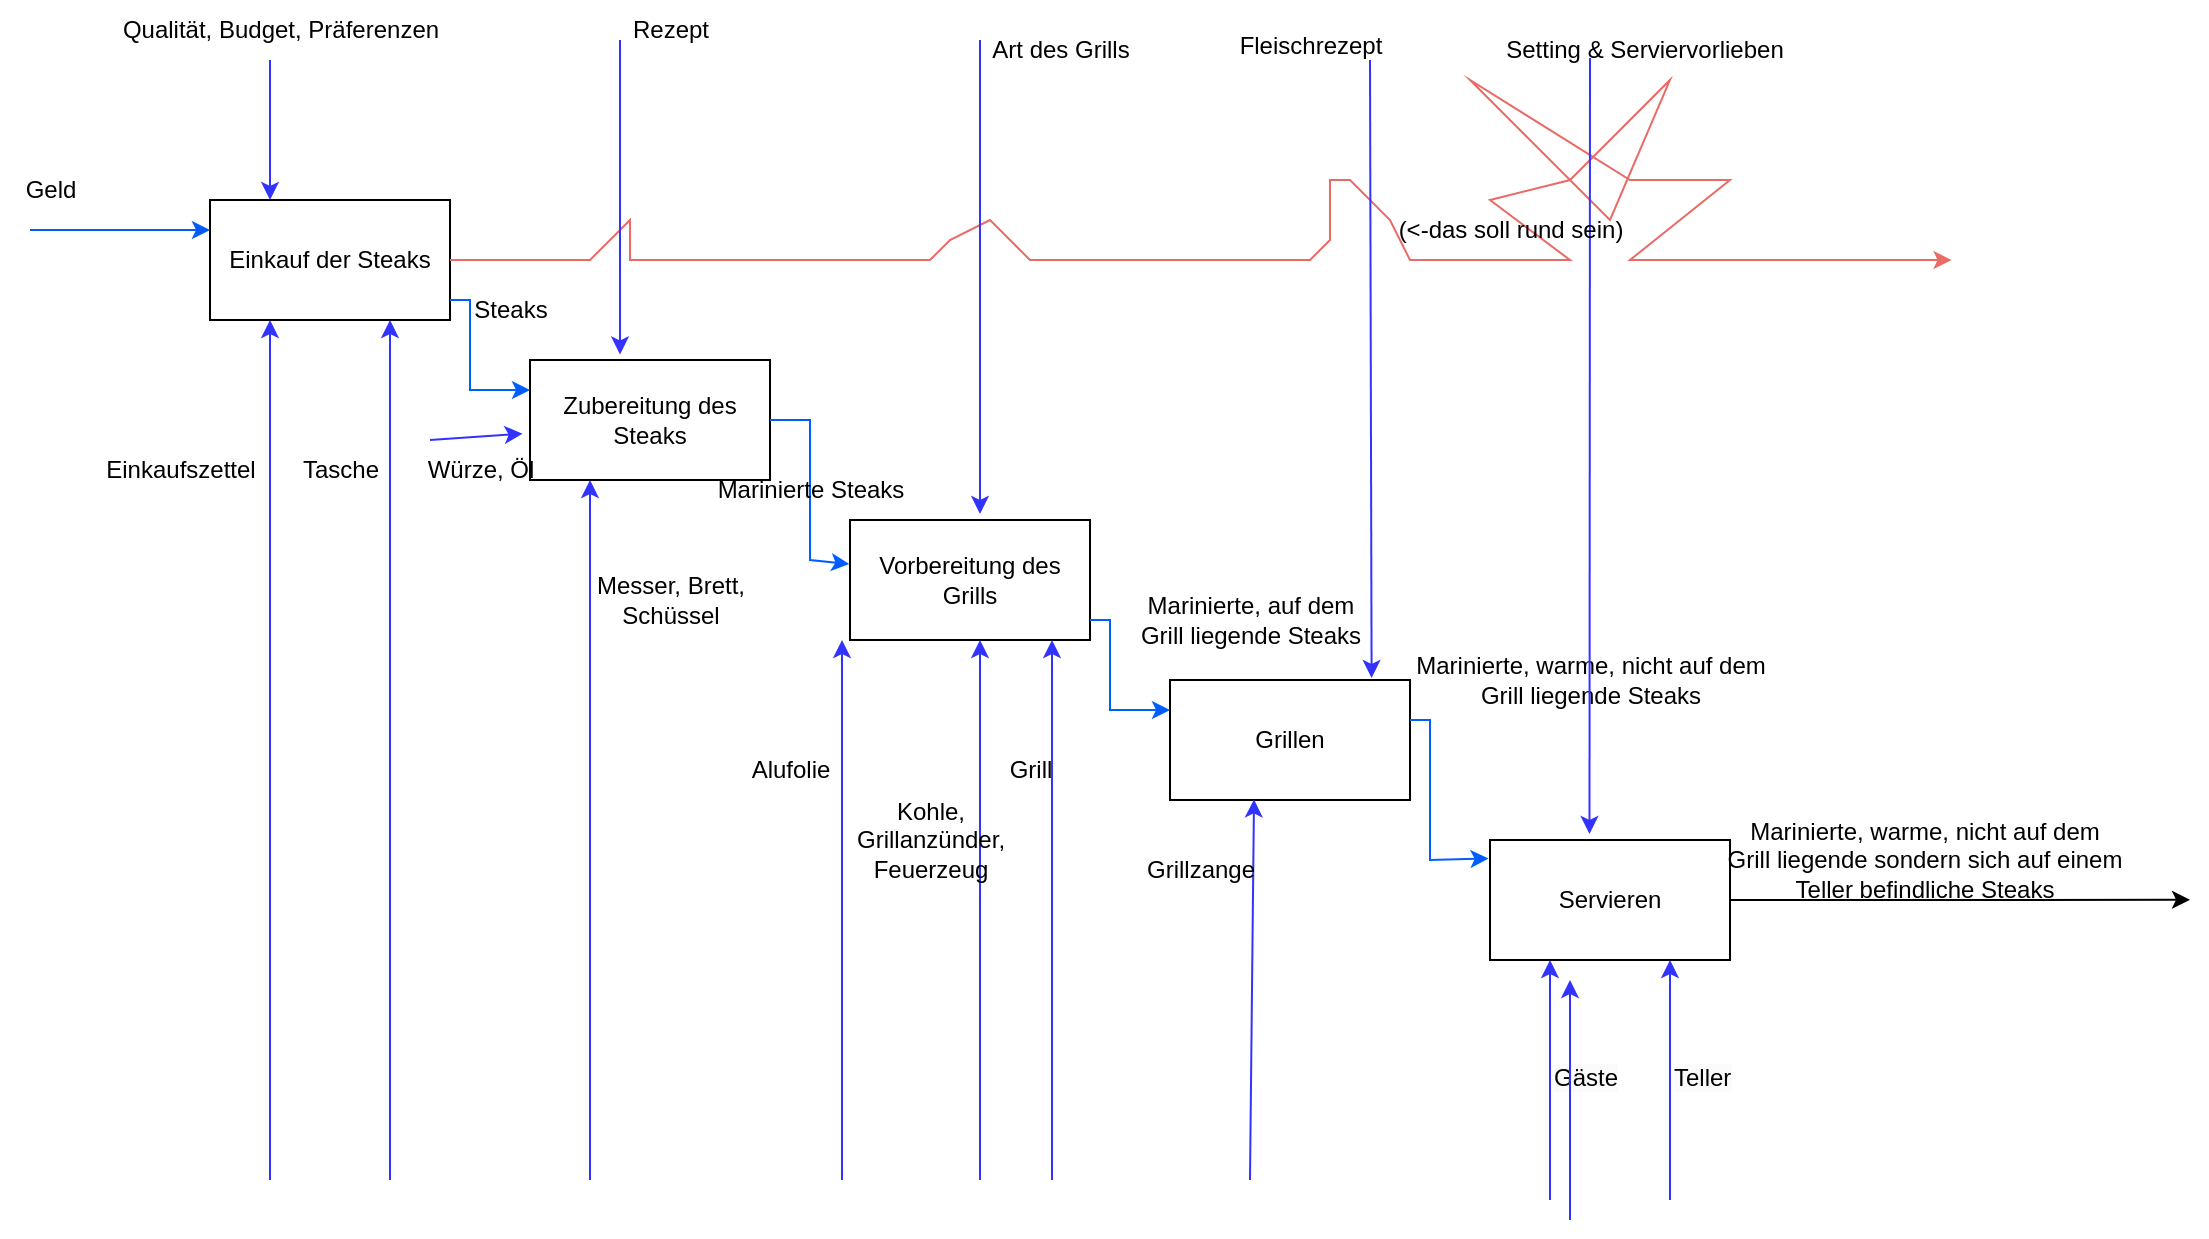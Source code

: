 <mxfile version="22.0.8" type="github">
  <diagram name="Seite-1" id="o4jdSwBVd1RgepoCdTSm">
    <mxGraphModel dx="2501" dy="870" grid="1" gridSize="10" guides="1" tooltips="1" connect="1" arrows="1" fold="1" page="1" pageScale="1" pageWidth="827" pageHeight="1169" math="0" shadow="0">
      <root>
        <mxCell id="0" />
        <mxCell id="1" parent="0" />
        <mxCell id="6N65BO_zx4ahX__2NLoi-1" value="Einkauf der Steaks" style="rounded=0;whiteSpace=wrap;html=1;" parent="1" vertex="1">
          <mxGeometry x="80" y="120" width="120" height="60" as="geometry" />
        </mxCell>
        <mxCell id="6N65BO_zx4ahX__2NLoi-2" value="Vorbereitung des Grills" style="rounded=0;whiteSpace=wrap;html=1;" parent="1" vertex="1">
          <mxGeometry x="400" y="280" width="120" height="60" as="geometry" />
        </mxCell>
        <mxCell id="6N65BO_zx4ahX__2NLoi-3" value="Zubereitung des Steaks" style="rounded=0;whiteSpace=wrap;html=1;" parent="1" vertex="1">
          <mxGeometry x="240" y="200" width="120" height="60" as="geometry" />
        </mxCell>
        <mxCell id="6N65BO_zx4ahX__2NLoi-5" value="Grillen" style="rounded=0;whiteSpace=wrap;html=1;" parent="1" vertex="1">
          <mxGeometry x="560" y="360" width="120" height="60" as="geometry" />
        </mxCell>
        <mxCell id="6N65BO_zx4ahX__2NLoi-59" style="edgeStyle=orthogonalEdgeStyle;rounded=0;orthogonalLoop=1;jettySize=auto;html=1;exitX=1;exitY=0.5;exitDx=0;exitDy=0;" parent="1" source="6N65BO_zx4ahX__2NLoi-7" edge="1">
          <mxGeometry relative="1" as="geometry">
            <mxPoint x="1070" y="469.907" as="targetPoint" />
          </mxGeometry>
        </mxCell>
        <mxCell id="6N65BO_zx4ahX__2NLoi-7" value="Servieren" style="rounded=0;whiteSpace=wrap;html=1;" parent="1" vertex="1">
          <mxGeometry x="720" y="440" width="120" height="60" as="geometry" />
        </mxCell>
        <mxCell id="6N65BO_zx4ahX__2NLoi-8" value="" style="endArrow=classic;html=1;rounded=0;entryX=0;entryY=0.25;entryDx=0;entryDy=0;strokeColor=#005BF7;" parent="1" target="6N65BO_zx4ahX__2NLoi-1" edge="1">
          <mxGeometry width="50" height="50" relative="1" as="geometry">
            <mxPoint x="-10" y="135" as="sourcePoint" />
            <mxPoint x="40" y="140" as="targetPoint" />
          </mxGeometry>
        </mxCell>
        <mxCell id="6N65BO_zx4ahX__2NLoi-9" value="" style="endArrow=classic;html=1;rounded=0;entryX=0.25;entryY=1;entryDx=0;entryDy=0;strokeColor=#3333FF;" parent="1" target="6N65BO_zx4ahX__2NLoi-1" edge="1">
          <mxGeometry width="50" height="50" relative="1" as="geometry">
            <mxPoint x="110" y="610" as="sourcePoint" />
            <mxPoint x="140" y="290" as="targetPoint" />
          </mxGeometry>
        </mxCell>
        <mxCell id="6N65BO_zx4ahX__2NLoi-10" value="" style="endArrow=classic;html=1;rounded=0;entryX=0.75;entryY=1;entryDx=0;entryDy=0;strokeColor=#3333FF;" parent="1" target="6N65BO_zx4ahX__2NLoi-1" edge="1">
          <mxGeometry width="50" height="50" relative="1" as="geometry">
            <mxPoint x="170" y="610" as="sourcePoint" />
            <mxPoint x="170" y="180" as="targetPoint" />
          </mxGeometry>
        </mxCell>
        <mxCell id="6N65BO_zx4ahX__2NLoi-12" value="" style="endArrow=classic;html=1;rounded=0;exitX=1;exitY=0.5;exitDx=0;exitDy=0;strokeColor=#EA6B66;" parent="1" source="6N65BO_zx4ahX__2NLoi-1" edge="1">
          <mxGeometry width="50" height="50" relative="1" as="geometry">
            <mxPoint x="270" y="150" as="sourcePoint" />
            <mxPoint x="950.769" y="150" as="targetPoint" />
            <Array as="points">
              <mxPoint x="270" y="150" />
              <mxPoint x="290" y="130" />
              <mxPoint x="290" y="150" />
              <mxPoint x="440" y="150" />
              <mxPoint x="450" y="140" />
              <mxPoint x="470" y="130" />
              <mxPoint x="490" y="150" />
              <mxPoint x="630" y="150" />
              <mxPoint x="640" y="140" />
              <mxPoint x="640" y="110" />
              <mxPoint x="650" y="110" />
              <mxPoint x="670" y="130" />
              <mxPoint x="680" y="150" />
              <mxPoint x="760" y="150" />
              <mxPoint x="720" y="120" />
              <mxPoint x="760" y="110" />
              <mxPoint x="810" y="60" />
              <mxPoint x="780" y="130" />
              <mxPoint x="710" y="60" />
              <mxPoint x="790" y="110" />
              <mxPoint x="840" y="110" />
              <mxPoint x="790" y="150" />
            </Array>
          </mxGeometry>
        </mxCell>
        <mxCell id="6N65BO_zx4ahX__2NLoi-13" value="" style="endArrow=classic;html=1;rounded=0;entryX=-0.031;entryY=0.614;entryDx=0;entryDy=0;entryPerimeter=0;fillColor=#6666FF;strokeColor=#3333FF;" parent="1" target="6N65BO_zx4ahX__2NLoi-3" edge="1">
          <mxGeometry width="50" height="50" relative="1" as="geometry">
            <mxPoint x="190" y="240" as="sourcePoint" />
            <mxPoint x="280" y="200" as="targetPoint" />
          </mxGeometry>
        </mxCell>
        <mxCell id="6N65BO_zx4ahX__2NLoi-14" value="" style="endArrow=classic;html=1;rounded=0;entryX=0.25;entryY=1;entryDx=0;entryDy=0;strokeColor=#3333FF;" parent="1" target="6N65BO_zx4ahX__2NLoi-3" edge="1">
          <mxGeometry width="50" height="50" relative="1" as="geometry">
            <mxPoint x="270" y="610" as="sourcePoint" />
            <mxPoint x="290" y="260" as="targetPoint" />
          </mxGeometry>
        </mxCell>
        <mxCell id="6N65BO_zx4ahX__2NLoi-15" value="" style="endArrow=classic;html=1;rounded=0;entryX=0.25;entryY=1;entryDx=0;entryDy=0;strokeColor=#3333FF;" parent="1" edge="1">
          <mxGeometry width="50" height="50" relative="1" as="geometry">
            <mxPoint x="465" y="610" as="sourcePoint" />
            <mxPoint x="465" y="340" as="targetPoint" />
          </mxGeometry>
        </mxCell>
        <mxCell id="6N65BO_zx4ahX__2NLoi-16" value="" style="endArrow=classic;html=1;rounded=0;entryX=0.35;entryY=0.995;entryDx=0;entryDy=0;entryPerimeter=0;strokeColor=#3333FF;" parent="1" target="6N65BO_zx4ahX__2NLoi-5" edge="1">
          <mxGeometry width="50" height="50" relative="1" as="geometry">
            <mxPoint x="600" y="610" as="sourcePoint" />
            <mxPoint x="600" y="420" as="targetPoint" />
          </mxGeometry>
        </mxCell>
        <mxCell id="6N65BO_zx4ahX__2NLoi-17" value="" style="endArrow=classic;html=1;rounded=0;entryX=0.25;entryY=1;entryDx=0;entryDy=0;strokeColor=#3333FF;" parent="1" target="6N65BO_zx4ahX__2NLoi-7" edge="1">
          <mxGeometry width="50" height="50" relative="1" as="geometry">
            <mxPoint x="750" y="620" as="sourcePoint" />
            <mxPoint x="750" y="500" as="targetPoint" />
          </mxGeometry>
        </mxCell>
        <mxCell id="6N65BO_zx4ahX__2NLoi-19" value="Geld" style="text;html=1;align=center;verticalAlign=middle;resizable=0;points=[];autosize=1;strokeColor=none;fillColor=none;" parent="1" vertex="1">
          <mxGeometry x="-25" y="100" width="50" height="30" as="geometry" />
        </mxCell>
        <mxCell id="6N65BO_zx4ahX__2NLoi-20" value="&lt;span style=&quot;color: rgb(0, 0, 0); font-family: Helvetica; font-size: 12px; font-style: normal; font-variant-ligatures: normal; font-variant-caps: normal; font-weight: 400; letter-spacing: normal; orphans: 2; text-align: center; text-indent: 0px; text-transform: none; widows: 2; word-spacing: 0px; -webkit-text-stroke-width: 0px; background-color: rgb(251, 251, 251); text-decoration-thickness: initial; text-decoration-style: initial; text-decoration-color: initial; float: none; display: inline !important;&quot;&gt;Gäste&lt;/span&gt;" style="text;whiteSpace=wrap;html=1;" parent="1" vertex="1">
          <mxGeometry x="750" y="545" width="60" height="40" as="geometry" />
        </mxCell>
        <mxCell id="6N65BO_zx4ahX__2NLoi-21" value="" style="endArrow=classic;html=1;rounded=0;entryX=0;entryY=0.25;entryDx=0;entryDy=0;strokeColor=#005EFF;" parent="1" target="6N65BO_zx4ahX__2NLoi-3" edge="1">
          <mxGeometry width="50" height="50" relative="1" as="geometry">
            <mxPoint x="200" y="170" as="sourcePoint" />
            <mxPoint x="290" y="170" as="targetPoint" />
            <Array as="points">
              <mxPoint x="210" y="170" />
              <mxPoint x="210" y="215" />
            </Array>
          </mxGeometry>
        </mxCell>
        <mxCell id="6N65BO_zx4ahX__2NLoi-22" value="Steaks" style="text;html=1;align=center;verticalAlign=middle;resizable=0;points=[];autosize=1;strokeColor=none;fillColor=none;" parent="1" vertex="1">
          <mxGeometry x="200" y="160" width="60" height="30" as="geometry" />
        </mxCell>
        <mxCell id="6N65BO_zx4ahX__2NLoi-25" value="" style="endArrow=classic;html=1;rounded=0;entryX=0;entryY=0.25;entryDx=0;entryDy=0;strokeColor=#005EFF;" parent="1" edge="1">
          <mxGeometry width="50" height="50" relative="1" as="geometry">
            <mxPoint x="520" y="330" as="sourcePoint" />
            <mxPoint x="560" y="375" as="targetPoint" />
            <Array as="points">
              <mxPoint x="530" y="330" />
              <mxPoint x="530" y="375" />
            </Array>
          </mxGeometry>
        </mxCell>
        <mxCell id="6N65BO_zx4ahX__2NLoi-26" value="Marinierte, warme, nicht auf dem&lt;br style=&quot;border-color: var(--border-color);&quot;&gt;Grill liegende Steaks" style="text;html=1;align=center;verticalAlign=middle;resizable=0;points=[];autosize=1;strokeColor=none;fillColor=none;" parent="1" vertex="1">
          <mxGeometry x="670" y="340" width="200" height="40" as="geometry" />
        </mxCell>
        <mxCell id="6N65BO_zx4ahX__2NLoi-28" value="" style="endArrow=classic;html=1;rounded=0;entryX=-0.006;entryY=0.154;entryDx=0;entryDy=0;strokeColor=#005EFF;entryPerimeter=0;" parent="1" target="6N65BO_zx4ahX__2NLoi-7" edge="1">
          <mxGeometry width="50" height="50" relative="1" as="geometry">
            <mxPoint x="680" y="380" as="sourcePoint" />
            <mxPoint x="720" y="425" as="targetPoint" />
            <Array as="points">
              <mxPoint x="690" y="380" />
              <mxPoint x="690" y="450" />
            </Array>
          </mxGeometry>
        </mxCell>
        <mxCell id="6N65BO_zx4ahX__2NLoi-29" value="Marinierte, auf dem &lt;br&gt;Grill liegende Steaks" style="text;html=1;align=center;verticalAlign=middle;resizable=0;points=[];autosize=1;strokeColor=none;fillColor=none;" parent="1" vertex="1">
          <mxGeometry x="535" y="310" width="130" height="40" as="geometry" />
        </mxCell>
        <mxCell id="6N65BO_zx4ahX__2NLoi-30" value="" style="endArrow=classic;html=1;rounded=0;strokeColor=#005EFF;entryX=-0.003;entryY=0.367;entryDx=0;entryDy=0;entryPerimeter=0;" parent="1" target="6N65BO_zx4ahX__2NLoi-2" edge="1">
          <mxGeometry width="50" height="50" relative="1" as="geometry">
            <mxPoint x="360" y="230" as="sourcePoint" />
            <mxPoint x="430" y="230" as="targetPoint" />
            <Array as="points">
              <mxPoint x="370" y="230" />
              <mxPoint x="380" y="230" />
              <mxPoint x="380" y="300" />
            </Array>
          </mxGeometry>
        </mxCell>
        <mxCell id="6N65BO_zx4ahX__2NLoi-31" value="Marinierte Steaks" style="text;html=1;align=center;verticalAlign=middle;resizable=0;points=[];autosize=1;strokeColor=none;fillColor=none;" parent="1" vertex="1">
          <mxGeometry x="320" y="250" width="120" height="30" as="geometry" />
        </mxCell>
        <mxCell id="6N65BO_zx4ahX__2NLoi-32" value="Tasche" style="text;html=1;align=center;verticalAlign=middle;resizable=0;points=[];autosize=1;strokeColor=none;fillColor=none;" parent="1" vertex="1">
          <mxGeometry x="115" y="240" width="60" height="30" as="geometry" />
        </mxCell>
        <mxCell id="6N65BO_zx4ahX__2NLoi-34" value="Einkaufszettel" style="text;html=1;align=center;verticalAlign=middle;resizable=0;points=[];autosize=1;strokeColor=none;fillColor=none;" parent="1" vertex="1">
          <mxGeometry x="15" y="240" width="100" height="30" as="geometry" />
        </mxCell>
        <mxCell id="6N65BO_zx4ahX__2NLoi-38" value="Würze, Öl" style="text;html=1;align=center;verticalAlign=middle;resizable=0;points=[];autosize=1;strokeColor=none;fillColor=none;" parent="1" vertex="1">
          <mxGeometry x="175" y="240" width="80" height="30" as="geometry" />
        </mxCell>
        <mxCell id="6N65BO_zx4ahX__2NLoi-39" value="Messer, Brett, &lt;br&gt;Schüssel" style="text;html=1;align=center;verticalAlign=middle;resizable=0;points=[];autosize=1;strokeColor=none;fillColor=none;" parent="1" vertex="1">
          <mxGeometry x="260" y="300" width="100" height="40" as="geometry" />
        </mxCell>
        <mxCell id="6N65BO_zx4ahX__2NLoi-40" value="Kohle, &lt;br&gt;Grillanzünder, &lt;br&gt;Feuerzeug" style="text;html=1;align=center;verticalAlign=middle;resizable=0;points=[];autosize=1;strokeColor=none;fillColor=none;" parent="1" vertex="1">
          <mxGeometry x="390" y="410" width="100" height="60" as="geometry" />
        </mxCell>
        <mxCell id="6N65BO_zx4ahX__2NLoi-41" value="Grillzange" style="text;html=1;align=center;verticalAlign=middle;resizable=0;points=[];autosize=1;strokeColor=none;fillColor=none;" parent="1" vertex="1">
          <mxGeometry x="535" y="440" width="80" height="30" as="geometry" />
        </mxCell>
        <mxCell id="6N65BO_zx4ahX__2NLoi-42" value="" style="endArrow=classic;html=1;rounded=0;entryX=0.25;entryY=1;entryDx=0;entryDy=0;strokeColor=#3333FF;" parent="1" edge="1">
          <mxGeometry width="50" height="50" relative="1" as="geometry">
            <mxPoint x="501" y="610" as="sourcePoint" />
            <mxPoint x="501" y="340" as="targetPoint" />
          </mxGeometry>
        </mxCell>
        <mxCell id="6N65BO_zx4ahX__2NLoi-43" value="Grill" style="text;html=1;align=center;verticalAlign=middle;resizable=0;points=[];autosize=1;strokeColor=none;fillColor=none;" parent="1" vertex="1">
          <mxGeometry x="470" y="390" width="40" height="30" as="geometry" />
        </mxCell>
        <mxCell id="6N65BO_zx4ahX__2NLoi-44" value="" style="endArrow=classic;html=1;rounded=0;entryX=0.25;entryY=1;entryDx=0;entryDy=0;strokeColor=#3333FF;" parent="1" edge="1">
          <mxGeometry width="50" height="50" relative="1" as="geometry">
            <mxPoint x="396" y="610" as="sourcePoint" />
            <mxPoint x="396" y="340" as="targetPoint" />
          </mxGeometry>
        </mxCell>
        <mxCell id="6N65BO_zx4ahX__2NLoi-45" value="Alufolie" style="text;html=1;align=center;verticalAlign=middle;resizable=0;points=[];autosize=1;strokeColor=none;fillColor=none;" parent="1" vertex="1">
          <mxGeometry x="340" y="390" width="60" height="30" as="geometry" />
        </mxCell>
        <mxCell id="6N65BO_zx4ahX__2NLoi-47" value="" style="endArrow=classic;html=1;rounded=0;entryX=0.25;entryY=1;entryDx=0;entryDy=0;strokeColor=#3333FF;" parent="1" edge="1">
          <mxGeometry width="50" height="50" relative="1" as="geometry">
            <mxPoint x="810" y="620" as="sourcePoint" />
            <mxPoint x="810" y="500" as="targetPoint" />
          </mxGeometry>
        </mxCell>
        <mxCell id="6N65BO_zx4ahX__2NLoi-48" value="&lt;span style=&quot;color: rgb(0, 0, 0); font-family: Helvetica; font-size: 12px; font-style: normal; font-variant-ligatures: normal; font-variant-caps: normal; font-weight: 400; letter-spacing: normal; orphans: 2; text-align: center; text-indent: 0px; text-transform: none; widows: 2; word-spacing: 0px; -webkit-text-stroke-width: 0px; background-color: rgb(251, 251, 251); text-decoration-thickness: initial; text-decoration-style: initial; text-decoration-color: initial; float: none; display: inline !important;&quot;&gt;Teller&lt;/span&gt;" style="text;whiteSpace=wrap;html=1;" parent="1" vertex="1">
          <mxGeometry x="810" y="545" width="60" height="40" as="geometry" />
        </mxCell>
        <mxCell id="6N65BO_zx4ahX__2NLoi-49" value="" style="endArrow=classic;html=1;rounded=0;entryX=0.25;entryY=0;entryDx=0;entryDy=0;strokeColor=#3333FF;" parent="1" target="6N65BO_zx4ahX__2NLoi-1" edge="1">
          <mxGeometry width="50" height="50" relative="1" as="geometry">
            <mxPoint x="110" y="50" as="sourcePoint" />
            <mxPoint x="110" y="20" as="targetPoint" />
          </mxGeometry>
        </mxCell>
        <mxCell id="6N65BO_zx4ahX__2NLoi-51" value="Qualität, Budget, Präferenzen" style="text;html=1;align=center;verticalAlign=middle;resizable=0;points=[];autosize=1;strokeColor=none;fillColor=none;" parent="1" vertex="1">
          <mxGeometry x="25" y="20" width="180" height="30" as="geometry" />
        </mxCell>
        <mxCell id="6N65BO_zx4ahX__2NLoi-53" value="" style="endArrow=classic;html=1;rounded=0;entryX=0.375;entryY=-0.046;entryDx=0;entryDy=0;strokeColor=#3333FF;entryPerimeter=0;" parent="1" target="6N65BO_zx4ahX__2NLoi-3" edge="1">
          <mxGeometry width="50" height="50" relative="1" as="geometry">
            <mxPoint x="285" y="40" as="sourcePoint" />
            <mxPoint x="320" y="-40" as="targetPoint" />
          </mxGeometry>
        </mxCell>
        <mxCell id="6N65BO_zx4ahX__2NLoi-54" value="Rezept" style="text;html=1;align=center;verticalAlign=middle;resizable=0;points=[];autosize=1;strokeColor=none;fillColor=none;" parent="1" vertex="1">
          <mxGeometry x="280" y="20" width="60" height="30" as="geometry" />
        </mxCell>
        <mxCell id="6N65BO_zx4ahX__2NLoi-55" value="" style="endArrow=classic;html=1;rounded=0;entryX=0.375;entryY=-0.046;entryDx=0;entryDy=0;strokeColor=#3333FF;entryPerimeter=0;" parent="1" edge="1">
          <mxGeometry width="50" height="50" relative="1" as="geometry">
            <mxPoint x="465" y="40" as="sourcePoint" />
            <mxPoint x="465" y="277" as="targetPoint" />
          </mxGeometry>
        </mxCell>
        <mxCell id="6N65BO_zx4ahX__2NLoi-56" value="Art des Grills" style="text;html=1;align=center;verticalAlign=middle;resizable=0;points=[];autosize=1;strokeColor=none;fillColor=none;" parent="1" vertex="1">
          <mxGeometry x="460" y="30" width="90" height="30" as="geometry" />
        </mxCell>
        <mxCell id="6N65BO_zx4ahX__2NLoi-60" value="Marinierte, warme, nicht auf dem&lt;br style=&quot;border-color: var(--border-color);&quot;&gt;Grill liegende sondern sich auf einem &lt;br&gt;Teller befindliche Steaks" style="text;html=1;align=center;verticalAlign=middle;resizable=0;points=[];autosize=1;strokeColor=none;fillColor=none;" parent="1" vertex="1">
          <mxGeometry x="827" y="420" width="220" height="60" as="geometry" />
        </mxCell>
        <mxCell id="6N65BO_zx4ahX__2NLoi-62" value="" style="endArrow=classic;html=1;rounded=0;entryX=0.25;entryY=1;entryDx=0;entryDy=0;strokeColor=#3333FF;" parent="1" edge="1">
          <mxGeometry width="50" height="50" relative="1" as="geometry">
            <mxPoint x="760" y="630" as="sourcePoint" />
            <mxPoint x="760" y="510" as="targetPoint" />
          </mxGeometry>
        </mxCell>
        <mxCell id="6N65BO_zx4ahX__2NLoi-63" value="" style="endArrow=classic;html=1;rounded=0;entryX=0.375;entryY=-0.046;entryDx=0;entryDy=0;strokeColor=#3333FF;entryPerimeter=0;" parent="1" edge="1">
          <mxGeometry width="50" height="50" relative="1" as="geometry">
            <mxPoint x="770" y="48.947" as="sourcePoint" />
            <mxPoint x="769.74" y="437" as="targetPoint" />
          </mxGeometry>
        </mxCell>
        <mxCell id="6N65BO_zx4ahX__2NLoi-64" value="Setting &amp;amp; Serviervorlieben" style="text;html=1;align=center;verticalAlign=middle;resizable=0;points=[];autosize=1;strokeColor=none;fillColor=none;" parent="1" vertex="1">
          <mxGeometry x="717" y="30" width="160" height="30" as="geometry" />
        </mxCell>
        <mxCell id="6N65BO_zx4ahX__2NLoi-66" value="" style="endArrow=classic;html=1;rounded=0;entryX=0.84;entryY=-0.017;entryDx=0;entryDy=0;strokeColor=#3333FF;entryPerimeter=0;" parent="1" target="6N65BO_zx4ahX__2NLoi-5" edge="1">
          <mxGeometry width="50" height="50" relative="1" as="geometry">
            <mxPoint x="660" y="50" as="sourcePoint" />
            <mxPoint x="475" y="287" as="targetPoint" />
          </mxGeometry>
        </mxCell>
        <mxCell id="6N65BO_zx4ahX__2NLoi-67" value="Fleischrezept" style="text;html=1;align=center;verticalAlign=middle;resizable=0;points=[];autosize=1;strokeColor=none;fillColor=none;" parent="1" vertex="1">
          <mxGeometry x="585" y="28" width="90" height="30" as="geometry" />
        </mxCell>
        <mxCell id="6N65BO_zx4ahX__2NLoi-68" value="(&amp;lt;-das soll rund sein)" style="text;html=1;align=center;verticalAlign=middle;resizable=0;points=[];autosize=1;strokeColor=none;fillColor=none;" parent="1" vertex="1">
          <mxGeometry x="660" y="120" width="140" height="30" as="geometry" />
        </mxCell>
      </root>
    </mxGraphModel>
  </diagram>
</mxfile>
